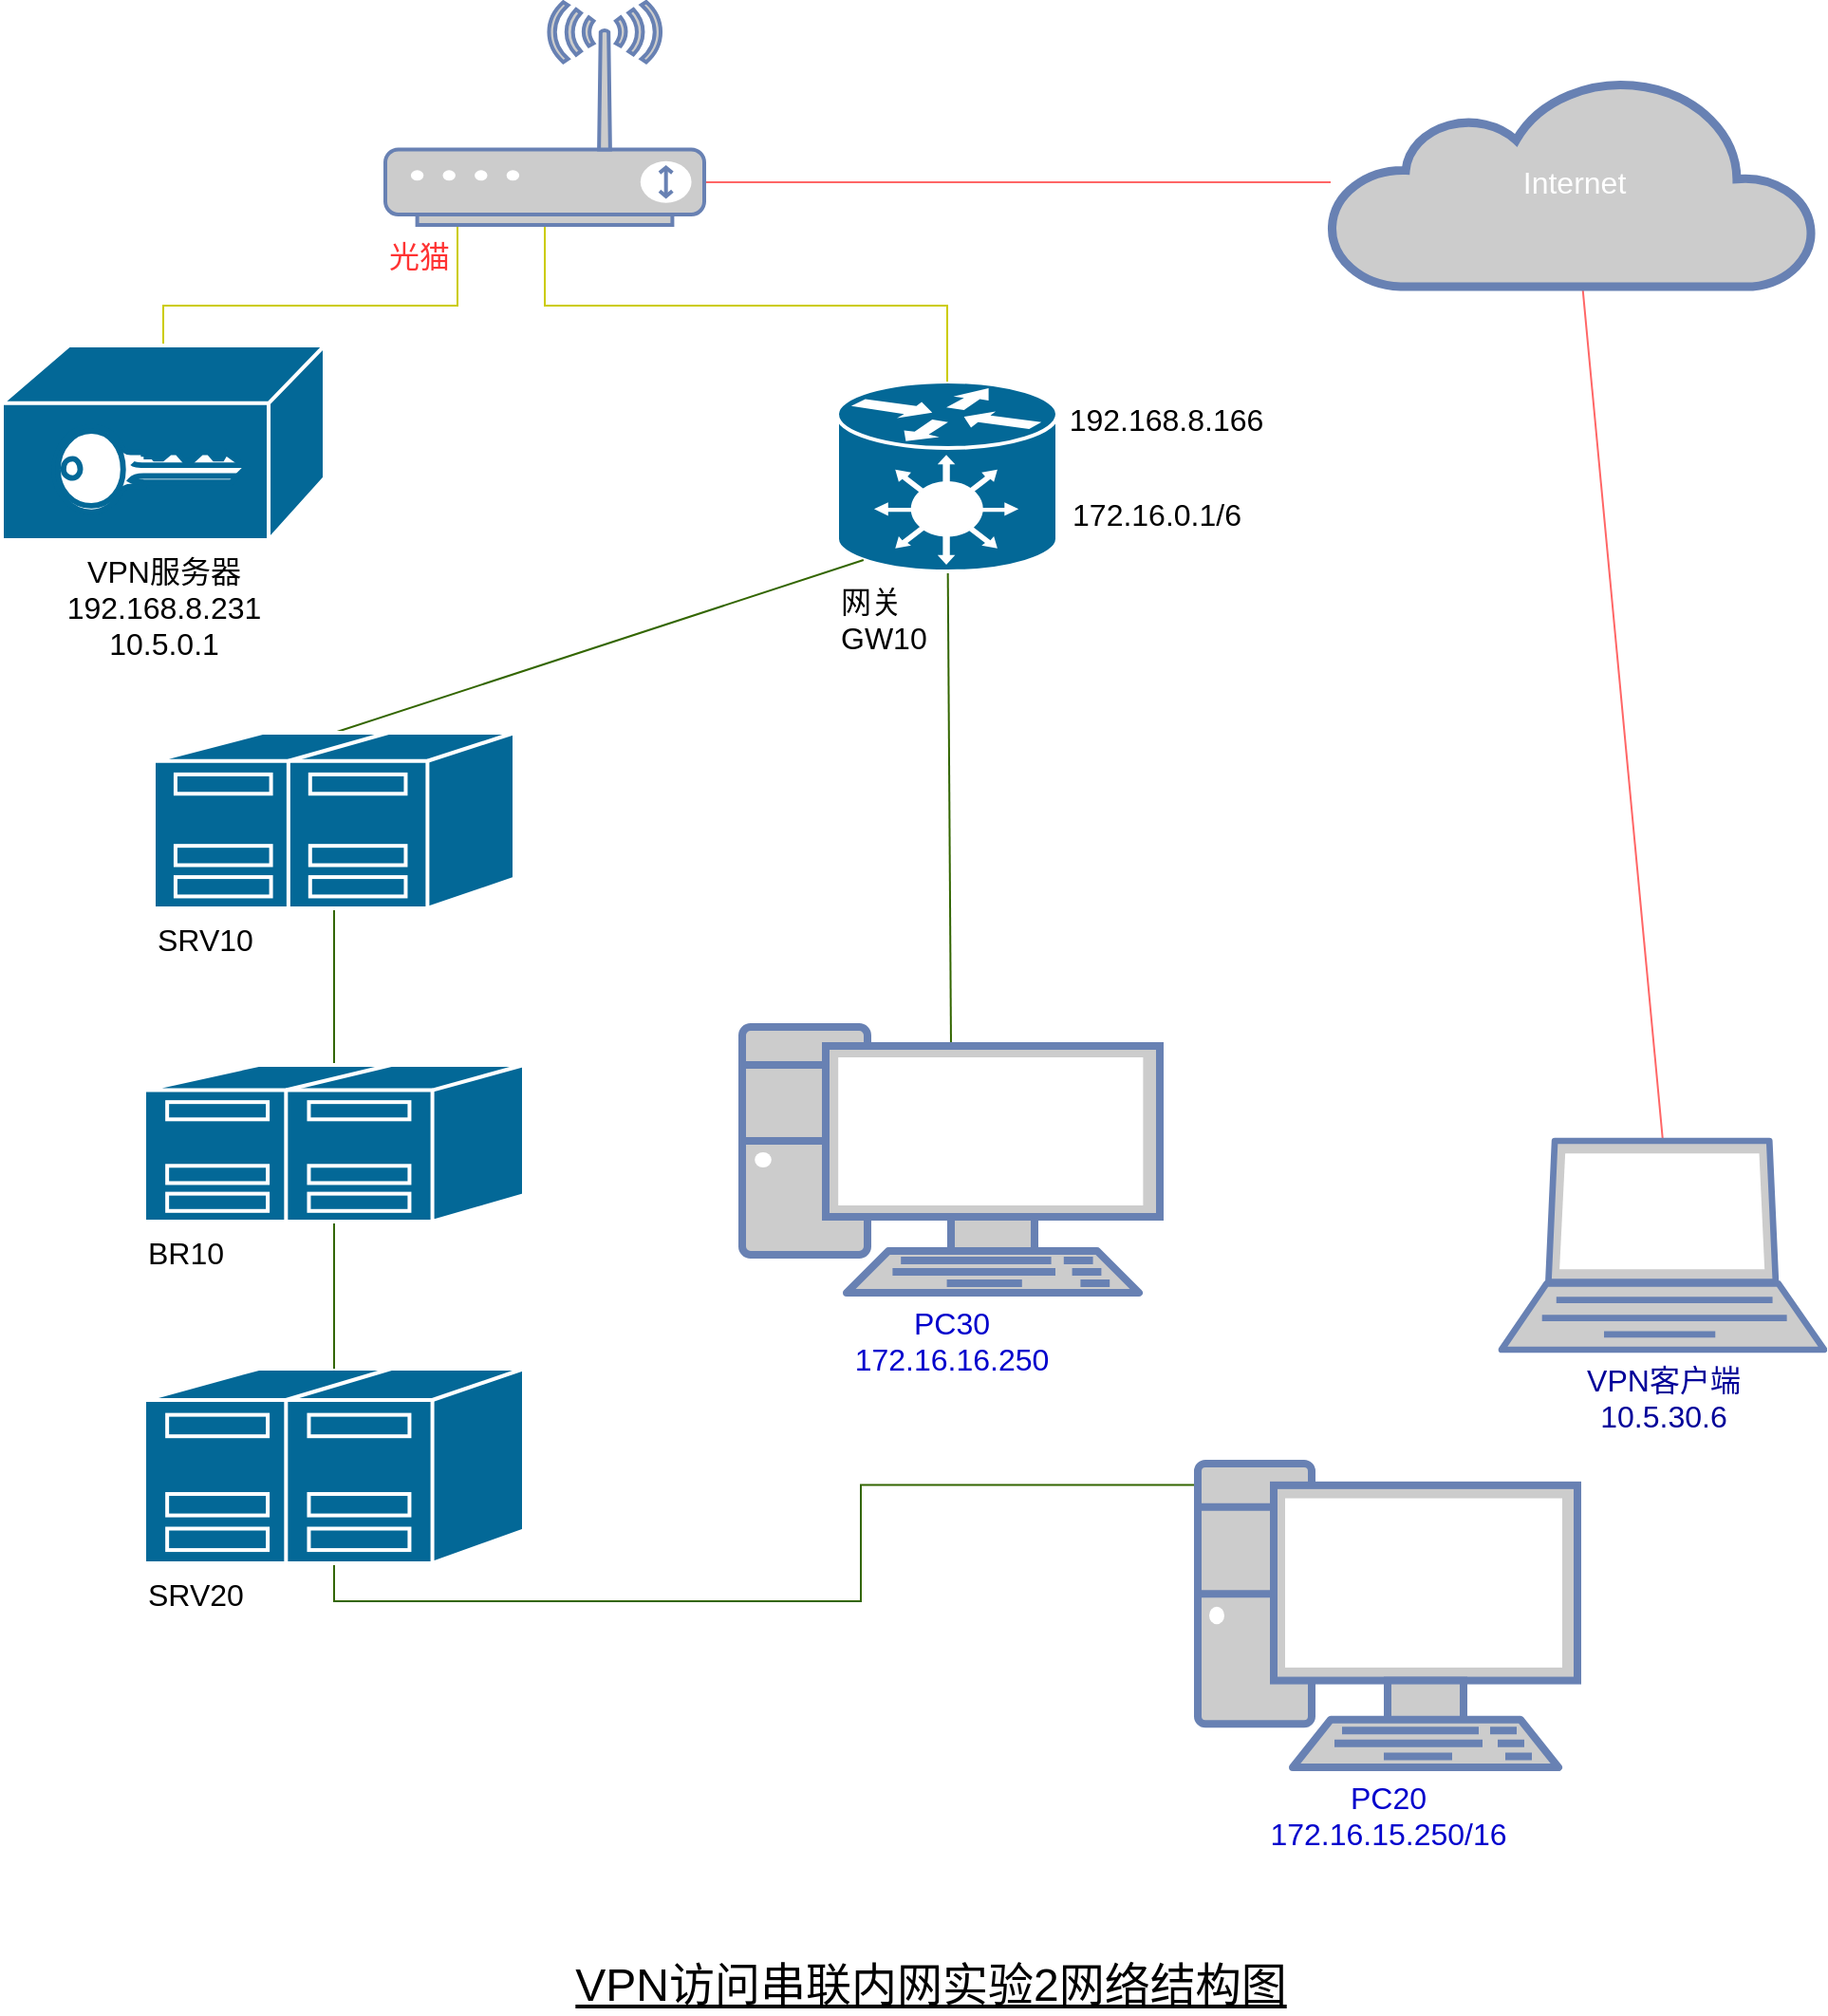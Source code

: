 <mxfile version="13.9.9" type="github">
  <diagram name="Page-1" id="55a83fd1-7818-8e21-69c5-c3457e3827bb">
    <mxGraphModel dx="1564" dy="808" grid="1" gridSize="10" guides="1" tooltips="1" connect="1" arrows="1" fold="1" page="1" pageScale="0.5" pageWidth="1169" pageHeight="827" background="#ffffff" math="0" shadow="0">
      <root>
        <mxCell id="0" />
        <mxCell id="1" parent="0" />
        <mxCell id="G7csEVz0UXpxjY1oYoXJ-40" style="edgeStyle=none;rounded=0;sketch=0;orthogonalLoop=1;jettySize=auto;html=1;exitX=0.5;exitY=0;exitDx=0;exitDy=0;exitPerimeter=0;shadow=0;startArrow=oval;startFill=1;startSize=0;endArrow=oval;endFill=1;endSize=0;fontFamily=Helvetica;fontSize=16;strokeColor=#FF6666;" parent="1" source="G7csEVz0UXpxjY1oYoXJ-6" target="G7csEVz0UXpxjY1oYoXJ-19" edge="1">
          <mxGeometry relative="1" as="geometry" />
        </mxCell>
        <mxCell id="G7csEVz0UXpxjY1oYoXJ-6" value="&lt;div style=&quot;font-size: 16px;&quot;&gt;&lt;font style=&quot;font-size: 16px;&quot; color=&quot;#000099&quot;&gt;VPN客户端&lt;/font&gt;&lt;/div&gt;&lt;div style=&quot;font-size: 16px;&quot;&gt;&lt;font style=&quot;font-size: 16px;&quot; color=&quot;#000099&quot;&gt;10.5.30.6&lt;br style=&quot;font-size: 16px;&quot;&gt;&lt;/font&gt;&lt;/div&gt;" style="fontColor=#0066CC;verticalAlign=top;verticalLabelPosition=bottom;labelPosition=center;align=center;html=1;outlineConnect=0;fillColor=#CCCCCC;strokeColor=#6881B3;gradientColor=none;gradientDirection=north;strokeWidth=2;shape=mxgraph.networks.laptop;fontSize=16;" parent="1" vertex="1">
          <mxGeometry x="880" y="730" width="170" height="110" as="geometry" />
        </mxCell>
        <mxCell id="G7csEVz0UXpxjY1oYoXJ-17" style="orthogonalLoop=1;jettySize=auto;html=1;exitX=0.5;exitY=0.07;exitDx=0;exitDy=0;exitPerimeter=0;endArrow=oval;endFill=1;shadow=0;sketch=0;rounded=0;endSize=0;startSize=0;startArrow=oval;startFill=1;strokeColor=#336600;fontSize=16;" parent="1" source="G7csEVz0UXpxjY1oYoXJ-18" target="G7csEVz0UXpxjY1oYoXJ-20" edge="1">
          <mxGeometry relative="1" as="geometry">
            <mxPoint x="530" y="397.5" as="targetPoint" />
          </mxGeometry>
        </mxCell>
        <mxCell id="G7csEVz0UXpxjY1oYoXJ-18" value="&lt;div style=&quot;font-size: 16px;&quot;&gt;&lt;font style=&quot;font-size: 16px;&quot; color=&quot;#0000CC&quot;&gt;PC30&lt;br style=&quot;font-size: 16px;&quot;&gt;&lt;/font&gt;&lt;/div&gt;&lt;div style=&quot;font-size: 16px;&quot;&gt;&lt;font style=&quot;font-size: 16px;&quot; color=&quot;#0000CC&quot;&gt;172.16.16.250&lt;/font&gt;&lt;/div&gt;" style="fontColor=#0066CC;verticalAlign=top;verticalLabelPosition=bottom;labelPosition=center;align=center;html=1;outlineConnect=0;fillColor=#CCCCCC;strokeColor=#6881B3;gradientColor=none;gradientDirection=north;strokeWidth=2;shape=mxgraph.networks.pc;fontSize=16;" parent="1" vertex="1">
          <mxGeometry x="480" y="670" width="220" height="140" as="geometry" />
        </mxCell>
        <mxCell id="G7csEVz0UXpxjY1oYoXJ-19" value="&lt;font style=&quot;font-size: 16px;&quot;&gt;Internet&lt;/font&gt;" style="html=1;outlineConnect=0;fillColor=#CCCCCC;strokeColor=#6881B3;gradientColor=none;gradientDirection=north;strokeWidth=2;shape=mxgraph.networks.cloud;fontColor=#ffffff;fontSize=16;" parent="1" vertex="1">
          <mxGeometry x="790" y="170" width="255" height="110" as="geometry" />
        </mxCell>
        <mxCell id="G7csEVz0UXpxjY1oYoXJ-20" value="&lt;div style=&quot;font-size: 16px;&quot; align=&quot;left&quot;&gt;网关&lt;/div&gt;&lt;div style=&quot;font-size: 16px;&quot; align=&quot;left&quot;&gt;GW10&lt;br style=&quot;font-size: 16px;&quot;&gt;&lt;/div&gt;" style="shape=mxgraph.cisco.hubs_and_gateways.generic_gateway;html=1;pointerEvents=1;dashed=0;fillColor=#036897;strokeColor=#ffffff;strokeWidth=2;verticalLabelPosition=bottom;verticalAlign=top;align=left;outlineConnect=0;fontSize=16;" parent="1" vertex="1">
          <mxGeometry x="530" y="330" width="116" height="100" as="geometry" />
        </mxCell>
        <mxCell id="G7csEVz0UXpxjY1oYoXJ-39" style="edgeStyle=orthogonalEdgeStyle;rounded=0;sketch=0;orthogonalLoop=1;jettySize=auto;html=1;exitX=0.5;exitY=0;exitDx=0;exitDy=0;exitPerimeter=0;shadow=0;startArrow=oval;startFill=1;startSize=0;endArrow=oval;endFill=1;endSize=0;fontFamily=Helvetica;strokeColor=#CCCC00;fontSize=16;" parent="1" source="G7csEVz0UXpxjY1oYoXJ-21" target="G7csEVz0UXpxjY1oYoXJ-37" edge="1">
          <mxGeometry relative="1" as="geometry">
            <Array as="points">
              <mxPoint x="175" y="290" />
              <mxPoint x="330" y="290" />
            </Array>
          </mxGeometry>
        </mxCell>
        <mxCell id="G7csEVz0UXpxjY1oYoXJ-21" value="&lt;div style=&quot;font-size: 16px;&quot;&gt;VPN服务器&lt;/div&gt;&lt;div style=&quot;font-size: 16px;&quot;&gt;192.168.8.231&lt;/div&gt;&lt;div style=&quot;font-size: 16px;&quot;&gt;10.5.0.1&lt;br style=&quot;font-size: 16px;&quot;&gt;&lt;/div&gt;" style="shape=mxgraph.cisco.hubs_and_gateways.vpn_gateway;html=1;pointerEvents=1;dashed=0;fillColor=#036897;strokeColor=#ffffff;strokeWidth=2;verticalLabelPosition=bottom;verticalAlign=top;align=center;outlineConnect=0;fontSize=16;" parent="1" vertex="1">
          <mxGeometry x="90" y="311" width="170" height="102.5" as="geometry" />
        </mxCell>
        <mxCell id="G7csEVz0UXpxjY1oYoXJ-22" value="172.16.0.1/6" style="edgeLabel;html=1;align=center;verticalAlign=middle;resizable=0;points=[];fontSize=16;" parent="1" vertex="1" connectable="0">
          <mxGeometry x="698.005" y="400.0" as="geometry" />
        </mxCell>
        <mxCell id="G7csEVz0UXpxjY1oYoXJ-23" value="&lt;div style=&quot;font-size: 16px;&quot;&gt;192.168.8.166&lt;/div&gt;" style="text;html=1;align=center;verticalAlign=middle;resizable=0;points=[];autosize=1;fontFamily=Helvetica;fontSize=16;" parent="1" vertex="1">
          <mxGeometry x="643" y="340" width="120" height="20" as="geometry" />
        </mxCell>
        <mxCell id="G7csEVz0UXpxjY1oYoXJ-27" style="edgeStyle=none;rounded=0;sketch=0;orthogonalLoop=1;jettySize=auto;html=1;exitX=0.5;exitY=0;exitDx=0;exitDy=0;exitPerimeter=0;entryX=0.12;entryY=0.94;entryDx=0;entryDy=0;entryPerimeter=0;shadow=0;startArrow=oval;startFill=1;startSize=0;endArrow=oval;endFill=1;endSize=0;strokeColor=#336600;fontSize=16;" parent="1" source="G7csEVz0UXpxjY1oYoXJ-29" target="G7csEVz0UXpxjY1oYoXJ-20" edge="1">
          <mxGeometry relative="1" as="geometry" />
        </mxCell>
        <mxCell id="G7csEVz0UXpxjY1oYoXJ-34" style="edgeStyle=orthogonalEdgeStyle;rounded=0;sketch=0;orthogonalLoop=1;jettySize=auto;html=1;exitX=0.5;exitY=1;exitDx=0;exitDy=0;exitPerimeter=0;entryX=0.5;entryY=0.07;entryDx=0;entryDy=0;entryPerimeter=0;shadow=0;startArrow=oval;startFill=1;startSize=0;endArrow=oval;endFill=1;endSize=0;strokeColor=#336600;fontSize=16;" parent="1" source="G7csEVz0UXpxjY1oYoXJ-25" target="G7csEVz0UXpxjY1oYoXJ-33" edge="1">
          <mxGeometry relative="1" as="geometry" />
        </mxCell>
        <mxCell id="G7csEVz0UXpxjY1oYoXJ-25" value="&lt;div style=&quot;font-size: 16px;&quot; align=&quot;left&quot;&gt;SRV20&lt;/div&gt;" style="shape=mxgraph.cisco.servers.standard_host;html=1;pointerEvents=1;dashed=0;fillColor=#036897;strokeColor=#ffffff;strokeWidth=2;verticalLabelPosition=bottom;verticalAlign=top;align=left;outlineConnect=0;fontSize=16;" parent="1" vertex="1">
          <mxGeometry x="165" y="850" width="200" height="102.5" as="geometry" />
        </mxCell>
        <mxCell id="G7csEVz0UXpxjY1oYoXJ-31" style="edgeStyle=none;rounded=0;sketch=0;orthogonalLoop=1;jettySize=auto;html=1;exitX=0.5;exitY=1;exitDx=0;exitDy=0;exitPerimeter=0;entryX=0.5;entryY=0;entryDx=0;entryDy=0;entryPerimeter=0;shadow=0;startArrow=oval;startFill=1;startSize=0;endArrow=oval;endFill=1;endSize=0;strokeColor=#336600;fontSize=16;" parent="1" source="G7csEVz0UXpxjY1oYoXJ-29" target="G7csEVz0UXpxjY1oYoXJ-30" edge="1">
          <mxGeometry relative="1" as="geometry" />
        </mxCell>
        <mxCell id="G7csEVz0UXpxjY1oYoXJ-29" value="&lt;div style=&quot;font-size: 16px;&quot; align=&quot;left&quot;&gt;SRV10&lt;/div&gt;" style="shape=mxgraph.cisco.servers.standard_host;html=1;pointerEvents=1;dashed=0;fillColor=#036897;strokeColor=#ffffff;strokeWidth=2;verticalLabelPosition=bottom;verticalAlign=top;align=left;outlineConnect=0;fontSize=16;" parent="1" vertex="1">
          <mxGeometry x="170" y="515" width="190" height="92.5" as="geometry" />
        </mxCell>
        <mxCell id="G7csEVz0UXpxjY1oYoXJ-32" style="edgeStyle=none;rounded=0;sketch=0;orthogonalLoop=1;jettySize=auto;html=1;shadow=0;startArrow=oval;startFill=1;startSize=0;endArrow=oval;endFill=1;endSize=0;strokeColor=#000000;fontSize=16;" parent="1" source="G7csEVz0UXpxjY1oYoXJ-30" edge="1">
          <mxGeometry relative="1" as="geometry">
            <mxPoint x="295" y="737.5" as="targetPoint" />
          </mxGeometry>
        </mxCell>
        <mxCell id="G7csEVz0UXpxjY1oYoXJ-49" style="edgeStyle=orthogonalEdgeStyle;rounded=0;sketch=0;orthogonalLoop=1;jettySize=auto;html=1;exitX=0.5;exitY=1;exitDx=0;exitDy=0;exitPerimeter=0;entryX=0.5;entryY=0;entryDx=0;entryDy=0;entryPerimeter=0;shadow=0;startArrow=oval;startFill=1;startSize=0;endArrow=oval;endFill=1;endSize=0;fontFamily=Helvetica;fontSize=16;fontColor=#FF3333;strokeColor=#336600;" parent="1" source="G7csEVz0UXpxjY1oYoXJ-30" target="G7csEVz0UXpxjY1oYoXJ-25" edge="1">
          <mxGeometry relative="1" as="geometry" />
        </mxCell>
        <mxCell id="G7csEVz0UXpxjY1oYoXJ-30" value="&lt;div style=&quot;font-size: 16px;&quot; align=&quot;left&quot;&gt;BR10&lt;/div&gt;" style="shape=mxgraph.cisco.servers.standard_host;html=1;pointerEvents=1;dashed=0;fillColor=#036897;strokeColor=#ffffff;strokeWidth=2;verticalLabelPosition=bottom;verticalAlign=top;align=left;outlineConnect=0;fontSize=16;" parent="1" vertex="1">
          <mxGeometry x="165" y="690" width="200" height="82.5" as="geometry" />
        </mxCell>
        <mxCell id="G7csEVz0UXpxjY1oYoXJ-33" value="&lt;div style=&quot;font-size: 16px;&quot;&gt;PC20&lt;/div&gt;&lt;div style=&quot;font-size: 16px;&quot;&gt;172.16.15.250/16&lt;br style=&quot;font-size: 16px;&quot;&gt;&lt;/div&gt;" style="verticalAlign=top;verticalLabelPosition=bottom;labelPosition=center;align=center;html=1;outlineConnect=0;fillColor=#CCCCCC;strokeColor=#6881B3;gradientColor=none;gradientDirection=north;strokeWidth=2;shape=mxgraph.networks.pc;fontColor=#0000CC;fontSize=16;" parent="1" vertex="1">
          <mxGeometry x="720" y="900" width="200" height="160" as="geometry" />
        </mxCell>
        <mxCell id="G7csEVz0UXpxjY1oYoXJ-38" style="edgeStyle=orthogonalEdgeStyle;rounded=0;sketch=0;orthogonalLoop=1;jettySize=auto;html=1;entryX=0.5;entryY=0;entryDx=0;entryDy=0;entryPerimeter=0;shadow=0;startArrow=oval;startFill=1;startSize=0;endArrow=oval;endFill=1;endSize=0;fontFamily=Helvetica;strokeColor=#CCCC00;fontSize=16;" parent="1" source="G7csEVz0UXpxjY1oYoXJ-37" target="G7csEVz0UXpxjY1oYoXJ-20" edge="1">
          <mxGeometry relative="1" as="geometry">
            <Array as="points">
              <mxPoint x="376" y="290" />
              <mxPoint x="588" y="290" />
            </Array>
          </mxGeometry>
        </mxCell>
        <mxCell id="G7csEVz0UXpxjY1oYoXJ-41" style="edgeStyle=orthogonalEdgeStyle;rounded=0;sketch=0;orthogonalLoop=1;jettySize=auto;html=1;shadow=0;startArrow=oval;startFill=1;startSize=0;endArrow=oval;endFill=1;endSize=0;fontFamily=Helvetica;fontSize=16;strokeColor=#FF6666;" parent="1" target="G7csEVz0UXpxjY1oYoXJ-19" edge="1">
          <mxGeometry relative="1" as="geometry">
            <mxPoint x="460" y="231" as="sourcePoint" />
            <mxPoint x="625" y="231" as="targetPoint" />
            <Array as="points">
              <mxPoint x="460" y="225" />
            </Array>
          </mxGeometry>
        </mxCell>
        <mxCell id="G7csEVz0UXpxjY1oYoXJ-37" value="&lt;div style=&quot;font-size: 16px;&quot; align=&quot;left&quot;&gt;&lt;font style=&quot;font-size: 16px;&quot;&gt;光猫&lt;br style=&quot;font-size: 16px;&quot;&gt;&lt;/font&gt;&lt;/div&gt;" style="verticalAlign=top;verticalLabelPosition=bottom;labelPosition=center;align=left;html=1;outlineConnect=0;fillColor=#CCCCCC;strokeColor=#6881B3;gradientColor=none;gradientDirection=north;strokeWidth=2;shape=mxgraph.networks.wireless_modem;fontColor=#FF3333;fontSize=16;" parent="1" vertex="1">
          <mxGeometry x="292" y="130" width="168" height="117.5" as="geometry" />
        </mxCell>
        <mxCell id="Wh6clQ4jutPT7yRsvnwL-1" value="VPN访问串联内网实验2网络结构图" style="text;html=1;align=center;verticalAlign=middle;resizable=0;points=[];autosize=1;fontSize=24;fontStyle=4" vertex="1" parent="1">
          <mxGeometry x="384" y="1160" width="390" height="30" as="geometry" />
        </mxCell>
      </root>
    </mxGraphModel>
  </diagram>
</mxfile>
